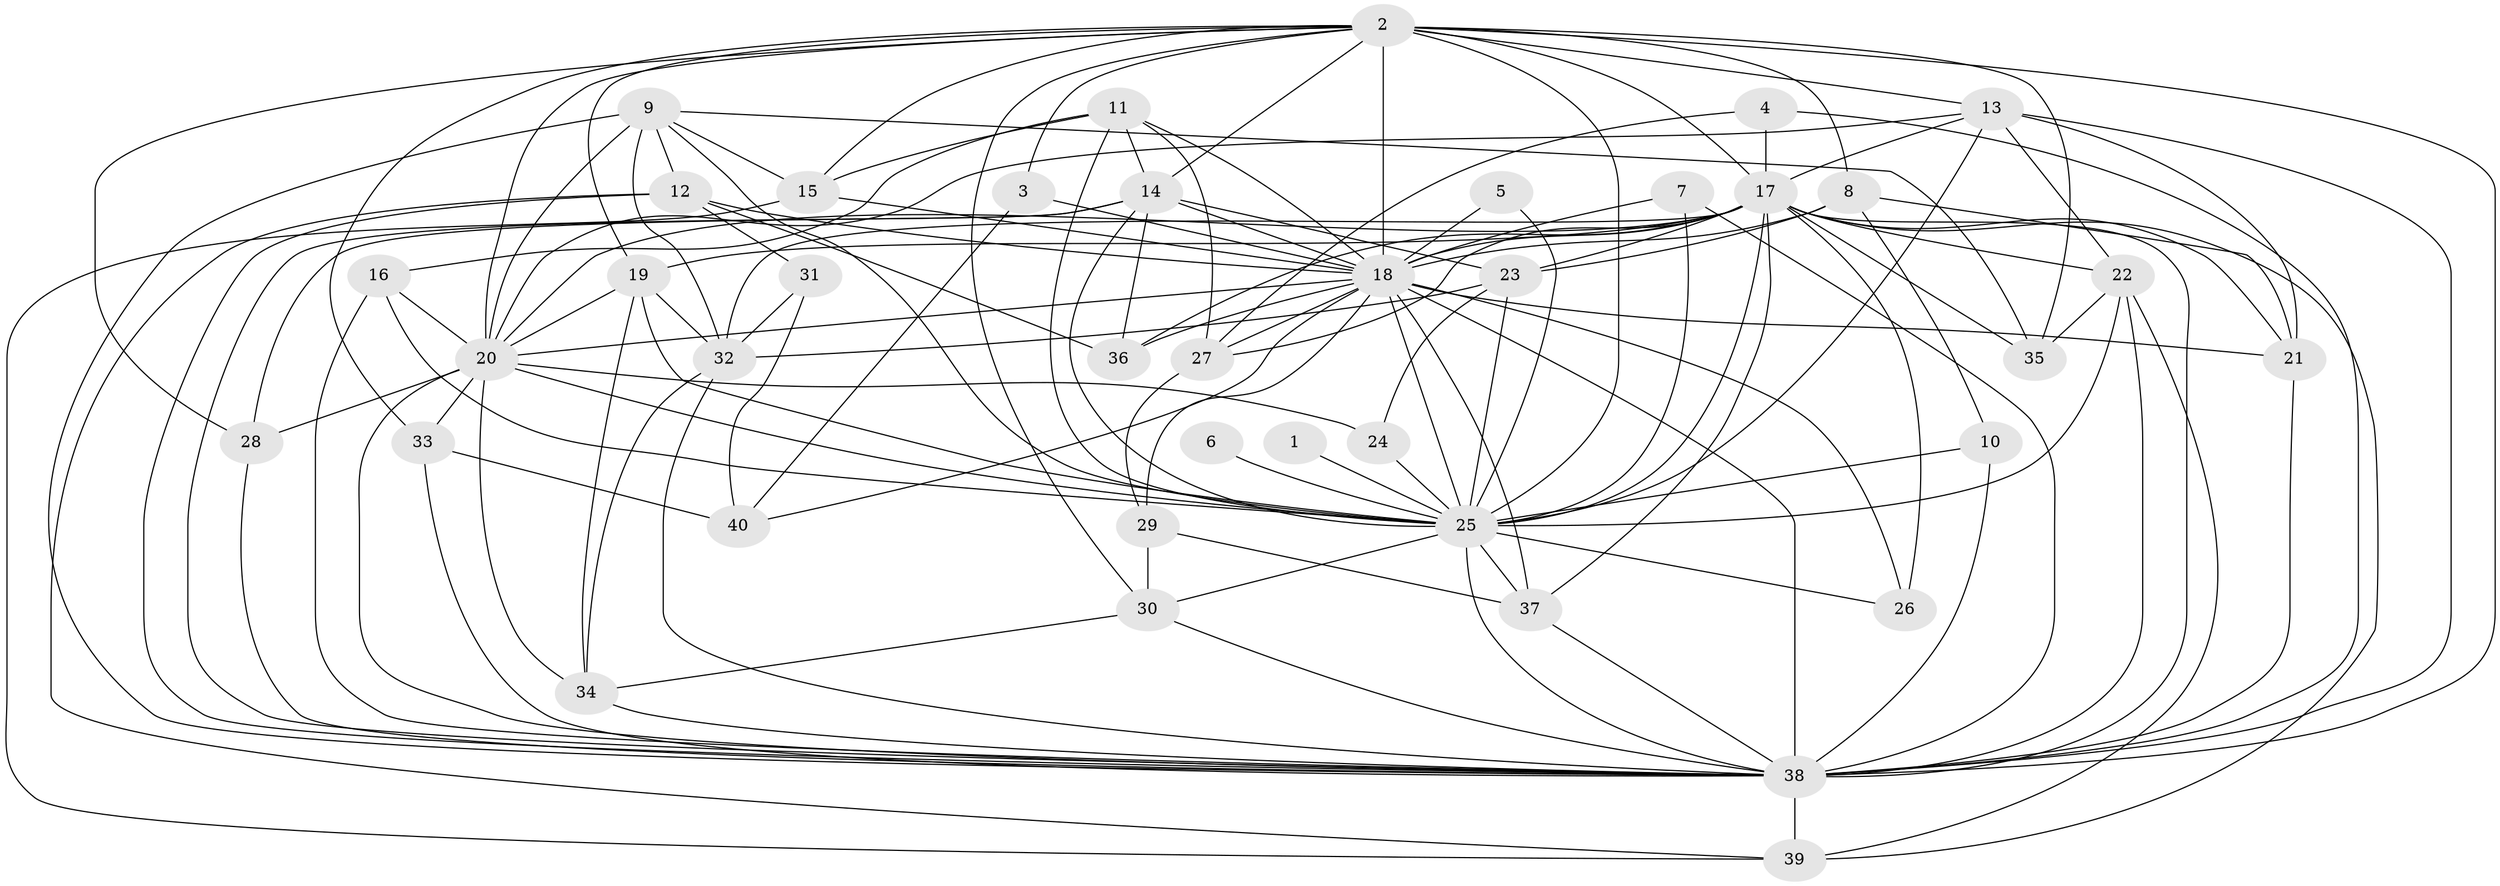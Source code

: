 // original degree distribution, {16: 0.007575757575757576, 21: 0.015151515151515152, 26: 0.007575757575757576, 34: 0.007575757575757576, 18: 0.007575757575757576, 23: 0.015151515151515152, 20: 0.015151515151515152, 5: 0.06818181818181818, 3: 0.26515151515151514, 2: 0.4696969696969697, 7: 0.030303030303030304, 4: 0.06818181818181818, 6: 0.022727272727272728}
// Generated by graph-tools (version 1.1) at 2025/36/03/04/25 23:36:33]
// undirected, 40 vertices, 131 edges
graph export_dot {
  node [color=gray90,style=filled];
  1;
  2;
  3;
  4;
  5;
  6;
  7;
  8;
  9;
  10;
  11;
  12;
  13;
  14;
  15;
  16;
  17;
  18;
  19;
  20;
  21;
  22;
  23;
  24;
  25;
  26;
  27;
  28;
  29;
  30;
  31;
  32;
  33;
  34;
  35;
  36;
  37;
  38;
  39;
  40;
  1 -- 25 [weight=1.0];
  2 -- 3 [weight=1.0];
  2 -- 8 [weight=2.0];
  2 -- 13 [weight=1.0];
  2 -- 14 [weight=1.0];
  2 -- 15 [weight=1.0];
  2 -- 17 [weight=2.0];
  2 -- 18 [weight=2.0];
  2 -- 19 [weight=2.0];
  2 -- 20 [weight=2.0];
  2 -- 25 [weight=2.0];
  2 -- 28 [weight=1.0];
  2 -- 30 [weight=1.0];
  2 -- 33 [weight=1.0];
  2 -- 35 [weight=1.0];
  2 -- 38 [weight=3.0];
  3 -- 18 [weight=1.0];
  3 -- 40 [weight=1.0];
  4 -- 17 [weight=1.0];
  4 -- 27 [weight=1.0];
  4 -- 38 [weight=1.0];
  5 -- 18 [weight=2.0];
  5 -- 25 [weight=2.0];
  6 -- 25 [weight=1.0];
  7 -- 18 [weight=1.0];
  7 -- 25 [weight=1.0];
  7 -- 38 [weight=2.0];
  8 -- 10 [weight=2.0];
  8 -- 18 [weight=1.0];
  8 -- 21 [weight=1.0];
  8 -- 23 [weight=1.0];
  9 -- 12 [weight=1.0];
  9 -- 15 [weight=1.0];
  9 -- 20 [weight=1.0];
  9 -- 25 [weight=1.0];
  9 -- 32 [weight=1.0];
  9 -- 35 [weight=1.0];
  9 -- 38 [weight=2.0];
  10 -- 25 [weight=1.0];
  10 -- 38 [weight=2.0];
  11 -- 14 [weight=1.0];
  11 -- 15 [weight=1.0];
  11 -- 16 [weight=1.0];
  11 -- 18 [weight=1.0];
  11 -- 25 [weight=1.0];
  11 -- 27 [weight=1.0];
  12 -- 18 [weight=2.0];
  12 -- 31 [weight=1.0];
  12 -- 36 [weight=1.0];
  12 -- 38 [weight=1.0];
  12 -- 39 [weight=1.0];
  13 -- 17 [weight=1.0];
  13 -- 20 [weight=1.0];
  13 -- 21 [weight=1.0];
  13 -- 22 [weight=1.0];
  13 -- 25 [weight=1.0];
  13 -- 38 [weight=2.0];
  14 -- 18 [weight=1.0];
  14 -- 23 [weight=1.0];
  14 -- 25 [weight=1.0];
  14 -- 28 [weight=1.0];
  14 -- 36 [weight=1.0];
  14 -- 38 [weight=2.0];
  15 -- 18 [weight=1.0];
  15 -- 39 [weight=1.0];
  16 -- 20 [weight=1.0];
  16 -- 25 [weight=1.0];
  16 -- 38 [weight=2.0];
  17 -- 18 [weight=5.0];
  17 -- 19 [weight=1.0];
  17 -- 20 [weight=2.0];
  17 -- 21 [weight=1.0];
  17 -- 22 [weight=1.0];
  17 -- 23 [weight=1.0];
  17 -- 25 [weight=3.0];
  17 -- 26 [weight=2.0];
  17 -- 27 [weight=2.0];
  17 -- 32 [weight=2.0];
  17 -- 35 [weight=1.0];
  17 -- 36 [weight=1.0];
  17 -- 37 [weight=1.0];
  17 -- 38 [weight=9.0];
  17 -- 39 [weight=1.0];
  18 -- 20 [weight=3.0];
  18 -- 21 [weight=1.0];
  18 -- 25 [weight=4.0];
  18 -- 26 [weight=1.0];
  18 -- 27 [weight=1.0];
  18 -- 29 [weight=1.0];
  18 -- 36 [weight=2.0];
  18 -- 37 [weight=1.0];
  18 -- 38 [weight=6.0];
  18 -- 40 [weight=1.0];
  19 -- 20 [weight=1.0];
  19 -- 25 [weight=1.0];
  19 -- 32 [weight=1.0];
  19 -- 34 [weight=1.0];
  20 -- 24 [weight=2.0];
  20 -- 25 [weight=2.0];
  20 -- 28 [weight=2.0];
  20 -- 33 [weight=1.0];
  20 -- 34 [weight=1.0];
  20 -- 38 [weight=5.0];
  21 -- 38 [weight=2.0];
  22 -- 25 [weight=1.0];
  22 -- 35 [weight=1.0];
  22 -- 38 [weight=3.0];
  22 -- 39 [weight=1.0];
  23 -- 24 [weight=1.0];
  23 -- 25 [weight=1.0];
  23 -- 32 [weight=1.0];
  24 -- 25 [weight=1.0];
  25 -- 26 [weight=1.0];
  25 -- 30 [weight=1.0];
  25 -- 37 [weight=1.0];
  25 -- 38 [weight=3.0];
  27 -- 29 [weight=1.0];
  28 -- 38 [weight=1.0];
  29 -- 30 [weight=1.0];
  29 -- 37 [weight=1.0];
  30 -- 34 [weight=1.0];
  30 -- 38 [weight=1.0];
  31 -- 32 [weight=1.0];
  31 -- 40 [weight=1.0];
  32 -- 34 [weight=1.0];
  32 -- 38 [weight=1.0];
  33 -- 38 [weight=1.0];
  33 -- 40 [weight=1.0];
  34 -- 38 [weight=2.0];
  37 -- 38 [weight=1.0];
  38 -- 39 [weight=1.0];
}
